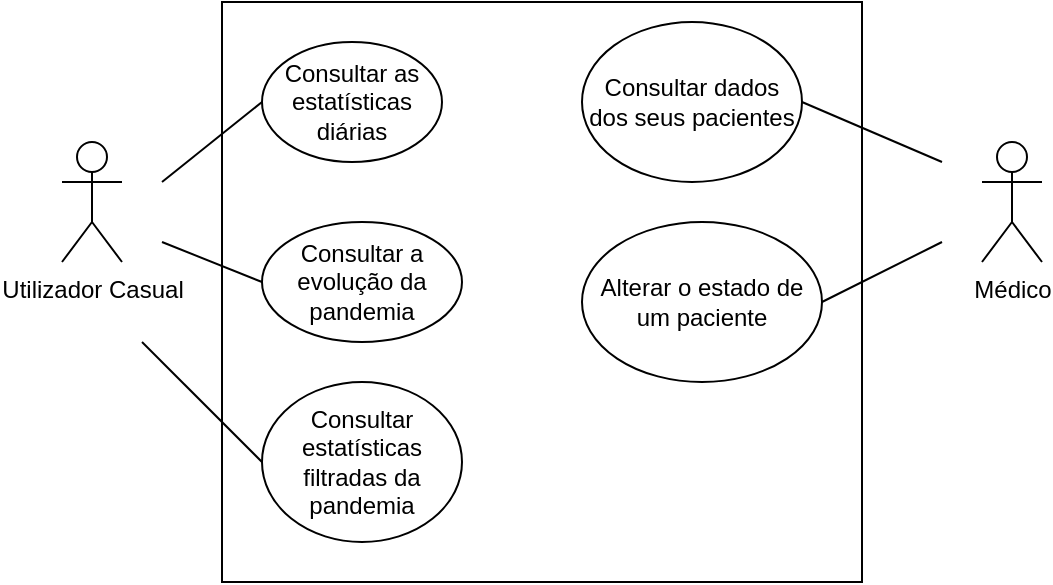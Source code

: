 <mxfile version="13.11.0" type="device"><diagram id="_TGmDEC-p9zDU0w1KuLS" name="Page-1"><mxGraphModel dx="1038" dy="548" grid="1" gridSize="10" guides="1" tooltips="1" connect="1" arrows="1" fold="1" page="1" pageScale="1" pageWidth="1100" pageHeight="1700" math="0" shadow="0"><root><mxCell id="0"/><mxCell id="1" parent="0"/><mxCell id="xdNtIawZh_fLJtmtyhaO-2" value="" style="rounded=0;whiteSpace=wrap;html=1;" vertex="1" parent="1"><mxGeometry x="330" y="40" width="320" height="290" as="geometry"/></mxCell><mxCell id="xdNtIawZh_fLJtmtyhaO-5" value="Utilizador Casual" style="shape=umlActor;verticalLabelPosition=bottom;verticalAlign=top;html=1;" vertex="1" parent="1"><mxGeometry x="250" y="110" width="30" height="60" as="geometry"/></mxCell><mxCell id="xdNtIawZh_fLJtmtyhaO-6" value="Médico" style="shape=umlActor;verticalLabelPosition=bottom;verticalAlign=top;html=1;" vertex="1" parent="1"><mxGeometry x="710" y="110" width="30" height="60" as="geometry"/></mxCell><mxCell id="xdNtIawZh_fLJtmtyhaO-11" value="Consultar as estatísticas diárias" style="ellipse;whiteSpace=wrap;html=1;" vertex="1" parent="1"><mxGeometry x="350" y="60" width="90" height="60" as="geometry"/></mxCell><mxCell id="xdNtIawZh_fLJtmtyhaO-12" value="" style="endArrow=none;html=1;entryX=0;entryY=0.5;entryDx=0;entryDy=0;" edge="1" parent="1" target="xdNtIawZh_fLJtmtyhaO-11"><mxGeometry width="50" height="50" relative="1" as="geometry"><mxPoint x="300" y="130" as="sourcePoint"/><mxPoint x="190" y="70" as="targetPoint"/></mxGeometry></mxCell><mxCell id="xdNtIawZh_fLJtmtyhaO-14" value="Consultar a evolução da pandemia" style="ellipse;whiteSpace=wrap;html=1;" vertex="1" parent="1"><mxGeometry x="350" y="150" width="100" height="60" as="geometry"/></mxCell><mxCell id="xdNtIawZh_fLJtmtyhaO-15" value="" style="endArrow=none;html=1;entryX=0;entryY=0.5;entryDx=0;entryDy=0;" edge="1" parent="1" target="xdNtIawZh_fLJtmtyhaO-14"><mxGeometry width="50" height="50" relative="1" as="geometry"><mxPoint x="300" y="160" as="sourcePoint"/><mxPoint x="300" y="230" as="targetPoint"/></mxGeometry></mxCell><mxCell id="xdNtIawZh_fLJtmtyhaO-17" value="Consultar estatísticas filtradas da pandemia" style="ellipse;whiteSpace=wrap;html=1;" vertex="1" parent="1"><mxGeometry x="350" y="230" width="100" height="80" as="geometry"/></mxCell><mxCell id="xdNtIawZh_fLJtmtyhaO-18" value="" style="endArrow=none;html=1;entryX=0;entryY=0.5;entryDx=0;entryDy=0;" edge="1" parent="1" target="xdNtIawZh_fLJtmtyhaO-17"><mxGeometry width="50" height="50" relative="1" as="geometry"><mxPoint x="290" y="210" as="sourcePoint"/><mxPoint x="300" y="250" as="targetPoint"/></mxGeometry></mxCell><mxCell id="xdNtIawZh_fLJtmtyhaO-19" value="Consultar dados dos seus pacientes" style="ellipse;whiteSpace=wrap;html=1;" vertex="1" parent="1"><mxGeometry x="510" y="50" width="110" height="80" as="geometry"/></mxCell><mxCell id="xdNtIawZh_fLJtmtyhaO-23" value="Alterar o estado de um paciente" style="ellipse;whiteSpace=wrap;html=1;" vertex="1" parent="1"><mxGeometry x="510" y="150" width="120" height="80" as="geometry"/></mxCell><mxCell id="xdNtIawZh_fLJtmtyhaO-24" value="" style="endArrow=none;html=1;exitX=1;exitY=0.5;exitDx=0;exitDy=0;" edge="1" parent="1" source="xdNtIawZh_fLJtmtyhaO-19"><mxGeometry width="50" height="50" relative="1" as="geometry"><mxPoint x="650" y="140" as="sourcePoint"/><mxPoint x="690" y="120" as="targetPoint"/></mxGeometry></mxCell><mxCell id="xdNtIawZh_fLJtmtyhaO-25" value="" style="endArrow=none;html=1;exitX=1;exitY=0.5;exitDx=0;exitDy=0;" edge="1" parent="1" source="xdNtIawZh_fLJtmtyhaO-23"><mxGeometry width="50" height="50" relative="1" as="geometry"><mxPoint x="740" y="290" as="sourcePoint"/><mxPoint x="690" y="160" as="targetPoint"/></mxGeometry></mxCell></root></mxGraphModel></diagram></mxfile>